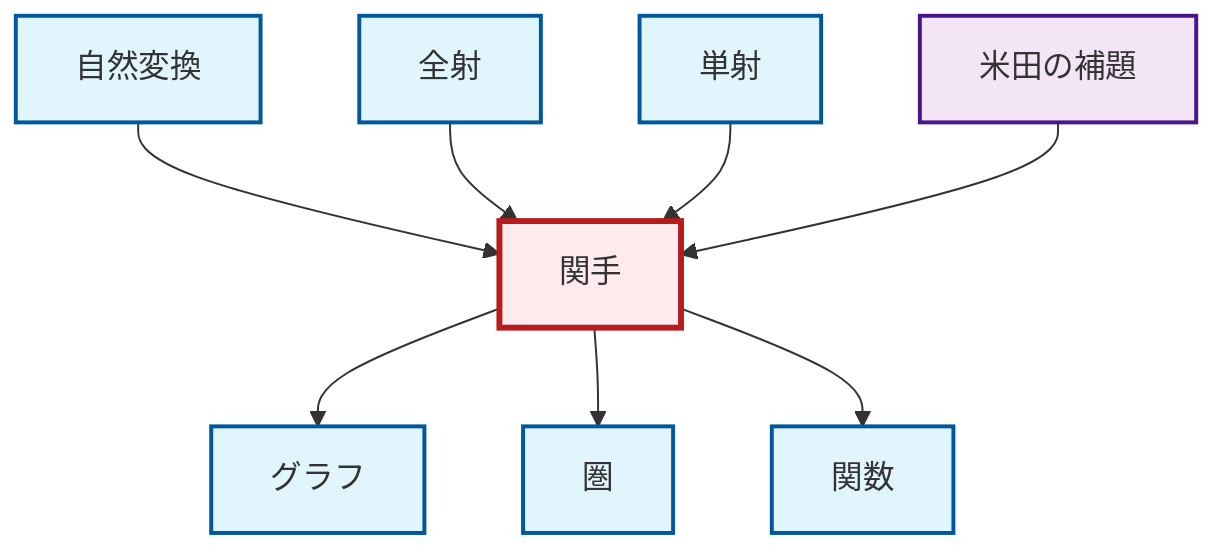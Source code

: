 graph TD
    classDef definition fill:#e1f5fe,stroke:#01579b,stroke-width:2px
    classDef theorem fill:#f3e5f5,stroke:#4a148c,stroke-width:2px
    classDef axiom fill:#fff3e0,stroke:#e65100,stroke-width:2px
    classDef example fill:#e8f5e9,stroke:#1b5e20,stroke-width:2px
    classDef current fill:#ffebee,stroke:#b71c1c,stroke-width:3px
    def-functor["関手"]:::definition
    thm-yoneda["米田の補題"]:::theorem
    def-natural-transformation["自然変換"]:::definition
    def-function["関数"]:::definition
    def-graph["グラフ"]:::definition
    def-epimorphism["全射"]:::definition
    def-monomorphism["単射"]:::definition
    def-category["圏"]:::definition
    def-natural-transformation --> def-functor
    def-epimorphism --> def-functor
    def-functor --> def-graph
    def-functor --> def-category
    def-monomorphism --> def-functor
    def-functor --> def-function
    thm-yoneda --> def-functor
    class def-functor current